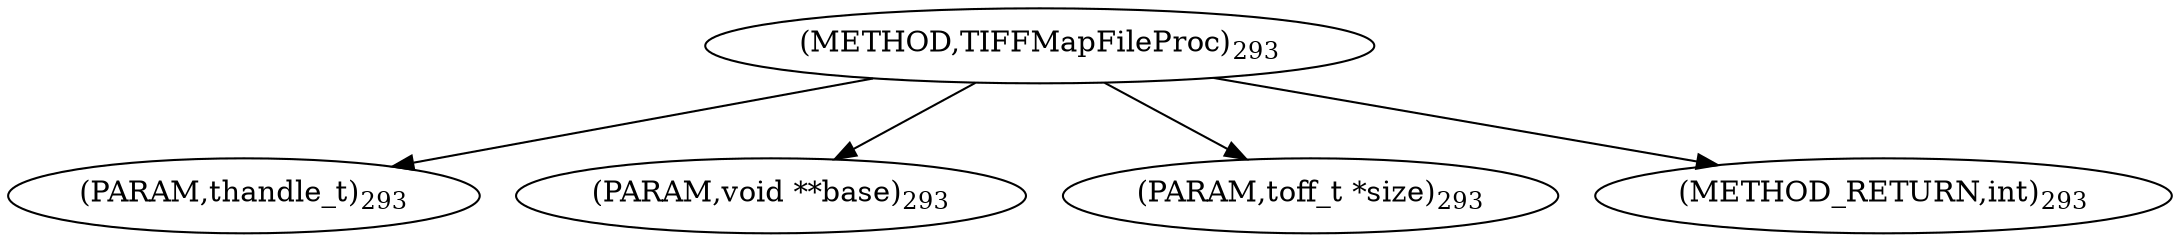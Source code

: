 digraph "TIFFMapFileProc" {  
"8328" [label = <(METHOD,TIFFMapFileProc)<SUB>293</SUB>> ]
"8329" [label = <(PARAM,thandle_t)<SUB>293</SUB>> ]
"8330" [label = <(PARAM,void **base)<SUB>293</SUB>> ]
"8331" [label = <(PARAM,toff_t *size)<SUB>293</SUB>> ]
"8332" [label = <(METHOD_RETURN,int)<SUB>293</SUB>> ]
  "8328" -> "8329" 
  "8328" -> "8330" 
  "8328" -> "8331" 
  "8328" -> "8332" 
}
